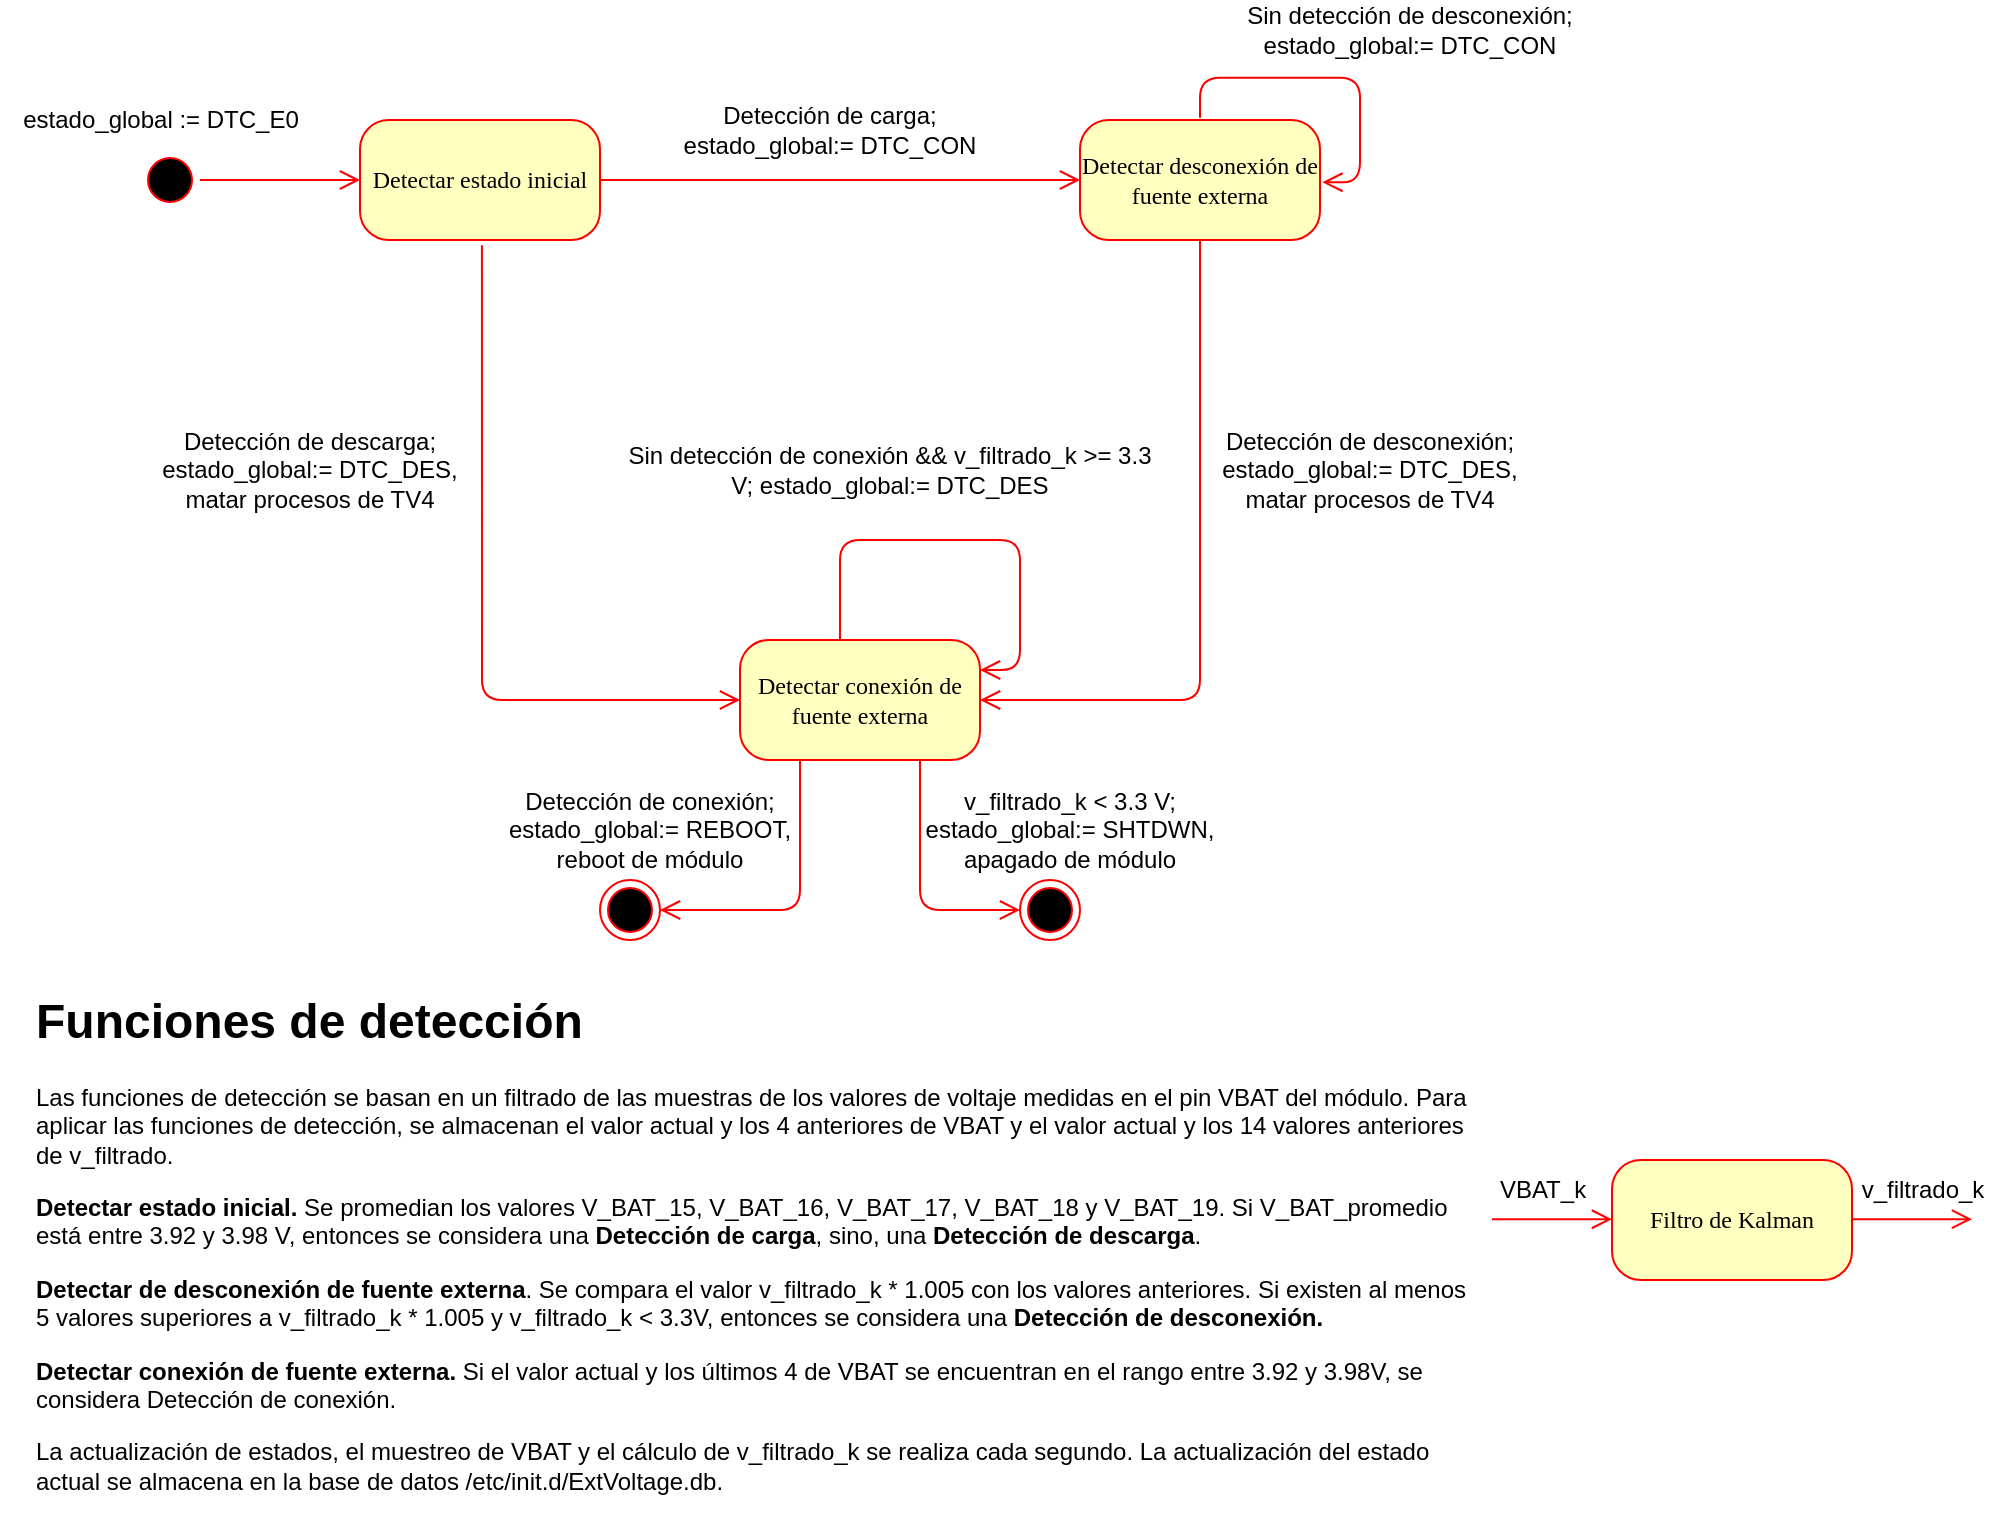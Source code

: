 <mxfile version="28.0.7">
  <diagram name="Page-1" id="58cdce13-f638-feb5-8d6f-7d28b1aa9fa0">
    <mxGraphModel dx="1949" dy="925" grid="1" gridSize="10" guides="1" tooltips="1" connect="1" arrows="1" fold="1" page="1" pageScale="1" pageWidth="1100" pageHeight="850" background="none" math="0" shadow="0">
      <root>
        <mxCell id="0" />
        <mxCell id="1" parent="0" />
        <mxCell id="382b91b5511bd0f7-1" value="" style="ellipse;html=1;shape=startState;fillColor=#000000;strokeColor=#ff0000;rounded=1;shadow=0;comic=0;labelBackgroundColor=none;fontFamily=Verdana;fontSize=12;fontColor=#000000;align=center;direction=south;" parent="1" vertex="1">
          <mxGeometry x="130" y="135" width="30" height="30" as="geometry" />
        </mxCell>
        <mxCell id="382b91b5511bd0f7-6" value="Detectar estado inicial" style="rounded=1;whiteSpace=wrap;html=1;arcSize=24;fillColor=#ffffc0;strokeColor=#ff0000;shadow=0;comic=0;labelBackgroundColor=none;fontFamily=Verdana;fontSize=12;fontColor=#000000;align=center;" parent="1" vertex="1">
          <mxGeometry x="240" y="120" width="120" height="60" as="geometry" />
        </mxCell>
        <mxCell id="2a3bc250acf0617d-9" style="edgeStyle=orthogonalEdgeStyle;html=1;labelBackgroundColor=none;endArrow=open;endSize=8;strokeColor=#ff0000;fontFamily=Verdana;fontSize=12;align=left;" parent="1" source="382b91b5511bd0f7-1" target="382b91b5511bd0f7-6" edge="1">
          <mxGeometry relative="1" as="geometry" />
        </mxCell>
        <mxCell id="24f968d109e7d6b4-3" value="" style="ellipse;html=1;shape=endState;fillColor=#000000;strokeColor=#ff0000;rounded=1;shadow=0;comic=0;labelBackgroundColor=none;fontFamily=Verdana;fontSize=12;fontColor=#000000;align=center;" parent="1" vertex="1">
          <mxGeometry x="360" y="500" width="30" height="30" as="geometry" />
        </mxCell>
        <mxCell id="rniwRAkn4TTbXeauMenW-1" value="Detectar conexión de fuente externa" style="rounded=1;whiteSpace=wrap;html=1;arcSize=24;fillColor=#ffffc0;strokeColor=#ff0000;shadow=0;comic=0;labelBackgroundColor=none;fontFamily=Verdana;fontSize=12;fontColor=#000000;align=center;" vertex="1" parent="1">
          <mxGeometry x="430" y="380" width="120" height="60" as="geometry" />
        </mxCell>
        <mxCell id="rniwRAkn4TTbXeauMenW-3" value="estado_global := DTC_E0" style="text;html=1;align=center;verticalAlign=middle;resizable=0;points=[];autosize=1;strokeColor=none;fillColor=none;" vertex="1" parent="1">
          <mxGeometry x="60" y="105" width="160" height="30" as="geometry" />
        </mxCell>
        <mxCell id="rniwRAkn4TTbXeauMenW-4" value="Detectar desconexión de fuente externa" style="rounded=1;whiteSpace=wrap;html=1;arcSize=24;fillColor=#ffffc0;strokeColor=#ff0000;shadow=0;comic=0;labelBackgroundColor=none;fontFamily=Verdana;fontSize=12;fontColor=#000000;align=center;" vertex="1" parent="1">
          <mxGeometry x="600" y="120" width="120" height="60" as="geometry" />
        </mxCell>
        <mxCell id="rniwRAkn4TTbXeauMenW-7" style="edgeStyle=orthogonalEdgeStyle;html=1;labelBackgroundColor=none;endArrow=open;endSize=8;strokeColor=#ff0000;fontFamily=Verdana;fontSize=12;align=left;exitX=1;exitY=0.5;exitDx=0;exitDy=0;entryX=0;entryY=0.5;entryDx=0;entryDy=0;" edge="1" parent="1" source="382b91b5511bd0f7-6" target="rniwRAkn4TTbXeauMenW-4">
          <mxGeometry relative="1" as="geometry">
            <mxPoint x="370" y="155" as="sourcePoint" />
            <mxPoint x="450" y="155" as="targetPoint" />
          </mxGeometry>
        </mxCell>
        <mxCell id="rniwRAkn4TTbXeauMenW-9" style="edgeStyle=orthogonalEdgeStyle;html=1;labelBackgroundColor=none;endArrow=open;endSize=8;strokeColor=#ff0000;fontFamily=Verdana;fontSize=12;align=left;exitX=0.508;exitY=1.043;exitDx=0;exitDy=0;entryX=0;entryY=0.5;entryDx=0;entryDy=0;exitPerimeter=0;" edge="1" parent="1" source="382b91b5511bd0f7-6" target="rniwRAkn4TTbXeauMenW-1">
          <mxGeometry relative="1" as="geometry">
            <mxPoint x="320" y="190" as="sourcePoint" />
            <mxPoint x="450" y="190" as="targetPoint" />
            <Array as="points">
              <mxPoint x="301" y="410" />
            </Array>
          </mxGeometry>
        </mxCell>
        <mxCell id="rniwRAkn4TTbXeauMenW-10" value="Detección de carga; estado_global:= DTC_CON" style="text;html=1;align=center;verticalAlign=middle;whiteSpace=wrap;rounded=0;" vertex="1" parent="1">
          <mxGeometry x="390" y="110" width="170" height="30" as="geometry" />
        </mxCell>
        <mxCell id="rniwRAkn4TTbXeauMenW-11" value="Sin detección de desconexión; estado_global:= DTC_CON" style="text;html=1;align=center;verticalAlign=middle;whiteSpace=wrap;rounded=0;" vertex="1" parent="1">
          <mxGeometry x="680" y="60" width="170" height="30" as="geometry" />
        </mxCell>
        <mxCell id="rniwRAkn4TTbXeauMenW-12" style="edgeStyle=orthogonalEdgeStyle;html=1;labelBackgroundColor=none;endArrow=open;endSize=8;strokeColor=#ff0000;fontFamily=Verdana;fontSize=12;align=left;exitX=0.5;exitY=0;exitDx=0;exitDy=0;entryX=1.01;entryY=0.538;entryDx=0;entryDy=0;entryPerimeter=0;" edge="1" parent="1">
          <mxGeometry relative="1" as="geometry">
            <mxPoint x="660" y="118.86" as="sourcePoint" />
            <mxPoint x="721.2" y="151.14" as="targetPoint" />
            <Array as="points">
              <mxPoint x="740" y="98.86" />
            </Array>
          </mxGeometry>
        </mxCell>
        <mxCell id="rniwRAkn4TTbXeauMenW-13" value="Detección de descarga; estado_global:= DTC_DES,&lt;div&gt;matar procesos de TV4&lt;/div&gt;" style="text;html=1;align=center;verticalAlign=middle;whiteSpace=wrap;rounded=0;" vertex="1" parent="1">
          <mxGeometry x="130" y="270" width="170" height="50" as="geometry" />
        </mxCell>
        <mxCell id="rniwRAkn4TTbXeauMenW-14" style="edgeStyle=orthogonalEdgeStyle;html=1;labelBackgroundColor=none;endArrow=open;endSize=8;strokeColor=#ff0000;fontFamily=Verdana;fontSize=12;align=left;exitX=0.5;exitY=1;exitDx=0;exitDy=0;entryX=1;entryY=0.5;entryDx=0;entryDy=0;" edge="1" parent="1" source="rniwRAkn4TTbXeauMenW-4" target="rniwRAkn4TTbXeauMenW-1">
          <mxGeometry relative="1" as="geometry">
            <mxPoint x="840" y="200" as="sourcePoint" />
            <mxPoint x="901.2" y="232.28" as="targetPoint" />
            <Array as="points">
              <mxPoint x="660" y="410" />
            </Array>
          </mxGeometry>
        </mxCell>
        <mxCell id="rniwRAkn4TTbXeauMenW-15" value="Detección de desconexión; estado_global:= DTC_DES,&lt;div&gt;matar procesos de TV4&lt;/div&gt;" style="text;html=1;align=center;verticalAlign=middle;whiteSpace=wrap;rounded=0;" vertex="1" parent="1">
          <mxGeometry x="660" y="270" width="170" height="50" as="geometry" />
        </mxCell>
        <mxCell id="rniwRAkn4TTbXeauMenW-16" style="edgeStyle=orthogonalEdgeStyle;html=1;labelBackgroundColor=none;endArrow=open;endSize=8;strokeColor=#ff0000;fontFamily=Verdana;fontSize=12;align=left;exitX=0.5;exitY=0;exitDx=0;exitDy=0;entryX=1;entryY=0.25;entryDx=0;entryDy=0;" edge="1" parent="1" target="rniwRAkn4TTbXeauMenW-1">
          <mxGeometry relative="1" as="geometry">
            <mxPoint x="480" y="380" as="sourcePoint" />
            <mxPoint x="541.2" y="412.28" as="targetPoint" />
            <Array as="points">
              <mxPoint x="480" y="330" />
              <mxPoint x="570" y="330" />
              <mxPoint x="570" y="395" />
            </Array>
          </mxGeometry>
        </mxCell>
        <mxCell id="rniwRAkn4TTbXeauMenW-17" value="Sin detección de conexión &amp;amp;&amp;amp; v_filtrado_k &amp;gt;= 3.3 V; estado_global:= DTC_DES" style="text;html=1;align=center;verticalAlign=middle;whiteSpace=wrap;rounded=0;" vertex="1" parent="1">
          <mxGeometry x="370" y="270" width="270" height="50" as="geometry" />
        </mxCell>
        <mxCell id="rniwRAkn4TTbXeauMenW-18" value="" style="ellipse;html=1;shape=endState;fillColor=#000000;strokeColor=#ff0000;rounded=1;shadow=0;comic=0;labelBackgroundColor=none;fontFamily=Verdana;fontSize=12;fontColor=#000000;align=center;" vertex="1" parent="1">
          <mxGeometry x="570" y="500" width="30" height="30" as="geometry" />
        </mxCell>
        <mxCell id="rniwRAkn4TTbXeauMenW-20" style="edgeStyle=orthogonalEdgeStyle;html=1;labelBackgroundColor=none;endArrow=open;endSize=8;strokeColor=#ff0000;fontFamily=Verdana;fontSize=12;align=left;exitX=0.25;exitY=1;exitDx=0;exitDy=0;entryX=1;entryY=0.5;entryDx=0;entryDy=0;" edge="1" parent="1" source="rniwRAkn4TTbXeauMenW-1" target="24f968d109e7d6b4-3">
          <mxGeometry relative="1" as="geometry">
            <mxPoint x="480" y="510" as="sourcePoint" />
            <mxPoint x="609" y="737" as="targetPoint" />
            <Array as="points">
              <mxPoint x="460" y="515" />
            </Array>
          </mxGeometry>
        </mxCell>
        <mxCell id="rniwRAkn4TTbXeauMenW-22" value="Detección de conexión;&lt;div&gt;estado_global:= REBOOT,&lt;/div&gt;&lt;div&gt;reboot de módulo&lt;/div&gt;" style="text;html=1;align=center;verticalAlign=middle;whiteSpace=wrap;rounded=0;" vertex="1" parent="1">
          <mxGeometry x="310" y="450" width="150" height="50" as="geometry" />
        </mxCell>
        <mxCell id="rniwRAkn4TTbXeauMenW-24" style="edgeStyle=orthogonalEdgeStyle;html=1;labelBackgroundColor=none;endArrow=open;endSize=8;strokeColor=#ff0000;fontFamily=Verdana;fontSize=12;align=left;exitX=0.75;exitY=1;exitDx=0;exitDy=0;entryX=0;entryY=0.5;entryDx=0;entryDy=0;" edge="1" parent="1" source="rniwRAkn4TTbXeauMenW-1" target="rniwRAkn4TTbXeauMenW-18">
          <mxGeometry relative="1" as="geometry">
            <mxPoint x="830" y="370" as="sourcePoint" />
            <mxPoint x="760" y="445" as="targetPoint" />
            <Array as="points">
              <mxPoint x="520" y="515" />
            </Array>
          </mxGeometry>
        </mxCell>
        <mxCell id="rniwRAkn4TTbXeauMenW-25" value="v_filtrado_k &amp;lt; 3.3 V;&lt;div&gt;estado_global:= SHTDWN,&lt;/div&gt;&lt;div&gt;apagado de módulo&lt;/div&gt;" style="text;html=1;align=center;verticalAlign=middle;whiteSpace=wrap;rounded=0;" vertex="1" parent="1">
          <mxGeometry x="520" y="450" width="150" height="50" as="geometry" />
        </mxCell>
        <mxCell id="rniwRAkn4TTbXeauMenW-27" value="&lt;h1 style=&quot;margin-top: 0px;&quot;&gt;Funciones de detección&lt;/h1&gt;&lt;p&gt;Las funciones de detección se basan en un filtrado de las muestras de los valores de voltaje medidas en el pin VBAT del módulo. Para aplicar las funciones de detección, se almacenan el valor actual y los 4 anteriores de VBAT y el valor actual y los 14 valores anteriores de v_filtrado.&lt;/p&gt;&lt;p&gt;&lt;b&gt;Detectar estado inicial.&lt;/b&gt;&amp;nbsp;Se promedian los valores V_BAT_15,&amp;nbsp;&lt;span style=&quot;background-color: transparent; color: light-dark(rgb(0, 0, 0), rgb(255, 255, 255));&quot;&gt;V_BAT_16,&amp;nbsp;&lt;/span&gt;&lt;span style=&quot;background-color: transparent; color: light-dark(rgb(0, 0, 0), rgb(255, 255, 255));&quot;&gt;V_BAT_17,&amp;nbsp;&lt;/span&gt;&lt;span style=&quot;background-color: transparent; color: light-dark(rgb(0, 0, 0), rgb(255, 255, 255));&quot;&gt;V_BAT_18 y&amp;nbsp;&lt;/span&gt;&lt;span style=&quot;background-color: transparent; color: light-dark(rgb(0, 0, 0), rgb(255, 255, 255));&quot;&gt;V_BAT_19. Si V_BAT_promedio está entre 3.92 y 3.98 V, entonces se considera una &lt;b&gt;Detección de carga&lt;/b&gt;, sino, una &lt;b&gt;Detección de descarga&lt;/b&gt;.&amp;nbsp;&lt;/span&gt;&lt;/p&gt;&lt;p&gt;&lt;b&gt;Detectar de desconexión de fuente externa&lt;/b&gt;. Se compara el valor v_filtrado_k * 1.005 con los valores anteriores. Si existen al menos 5 valores superiores a v_filtrado_k * 1.005 y v_filtrado_k &amp;lt; 3.3V, entonces se considera una &lt;b&gt;Detección de desconexión.&lt;/b&gt;&lt;/p&gt;&lt;p&gt;&lt;b&gt;Detectar conexión de fuente externa. &lt;/b&gt;Si el valor actual y los últimos 4 de VBAT se encuentran en el rango entre 3.92 y 3.98V, se considera Detección de conexión.&lt;/p&gt;&lt;p&gt;La actualización de estados, el muestreo de VBAT y el cálculo de v_filtrado_k se realiza cada segundo. La actualización del estado actual se almacena en la base de datos /etc/init.d/ExtVoltage.db.&lt;/p&gt;" style="text;html=1;whiteSpace=wrap;overflow=hidden;rounded=0;" vertex="1" parent="1">
          <mxGeometry x="76" y="550" width="720" height="270" as="geometry" />
        </mxCell>
        <mxCell id="rniwRAkn4TTbXeauMenW-28" value="Filtro de Kalman" style="rounded=1;whiteSpace=wrap;html=1;arcSize=24;fillColor=#ffffc0;strokeColor=#ff0000;shadow=0;comic=0;labelBackgroundColor=none;fontFamily=Verdana;fontSize=12;fontColor=#000000;align=center;" vertex="1" parent="1">
          <mxGeometry x="866" y="640" width="120" height="60" as="geometry" />
        </mxCell>
        <mxCell id="rniwRAkn4TTbXeauMenW-30" style="edgeStyle=orthogonalEdgeStyle;html=1;labelBackgroundColor=none;endArrow=open;endSize=8;strokeColor=#ff0000;fontFamily=Verdana;fontSize=12;align=left;entryX=0;entryY=0.5;entryDx=0;entryDy=0;" edge="1" parent="1">
          <mxGeometry relative="1" as="geometry">
            <mxPoint x="806" y="669.62" as="sourcePoint" />
            <mxPoint x="866" y="669.62" as="targetPoint" />
          </mxGeometry>
        </mxCell>
        <mxCell id="rniwRAkn4TTbXeauMenW-31" style="edgeStyle=orthogonalEdgeStyle;html=1;labelBackgroundColor=none;endArrow=open;endSize=8;strokeColor=#ff0000;fontFamily=Verdana;fontSize=12;align=left;entryX=0;entryY=0.5;entryDx=0;entryDy=0;" edge="1" parent="1">
          <mxGeometry relative="1" as="geometry">
            <mxPoint x="986" y="669.62" as="sourcePoint" />
            <mxPoint x="1046" y="669.62" as="targetPoint" />
            <Array as="points">
              <mxPoint x="1026" y="669.62" />
              <mxPoint x="1026" y="669.62" />
            </Array>
          </mxGeometry>
        </mxCell>
        <mxCell id="rniwRAkn4TTbXeauMenW-32" value="VBAT_k" style="text;html=1;align=center;verticalAlign=middle;resizable=0;points=[];autosize=1;strokeColor=none;fillColor=none;" vertex="1" parent="1">
          <mxGeometry x="796" y="640" width="70" height="30" as="geometry" />
        </mxCell>
        <mxCell id="rniwRAkn4TTbXeauMenW-33" value="v_filtrado_k" style="text;html=1;align=center;verticalAlign=middle;resizable=0;points=[];autosize=1;strokeColor=none;fillColor=none;" vertex="1" parent="1">
          <mxGeometry x="981" y="640" width="80" height="30" as="geometry" />
        </mxCell>
      </root>
    </mxGraphModel>
  </diagram>
</mxfile>
